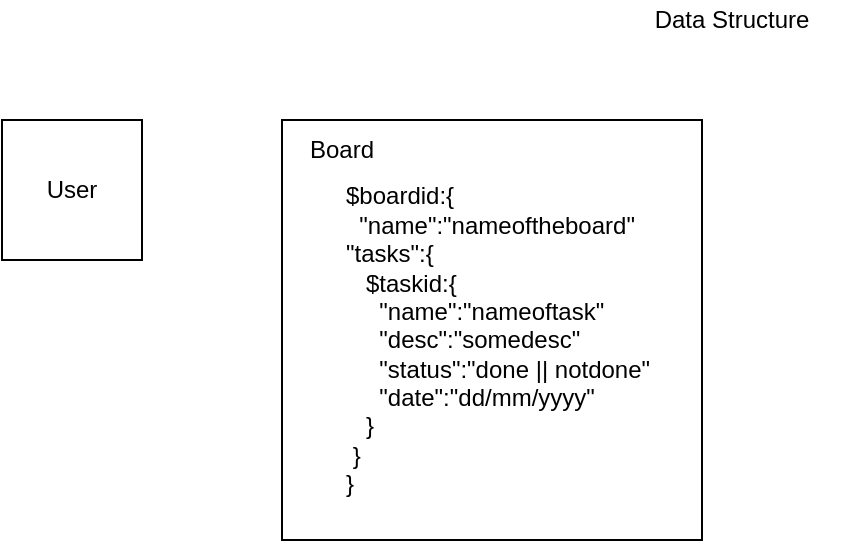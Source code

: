 <mxfile version="13.0.3" type="device"><diagram id="FGyOgX7Pyt3k7CmHpBle" name="Page-1"><mxGraphModel dx="571" dy="347" grid="1" gridSize="10" guides="1" tooltips="1" connect="1" arrows="1" fold="1" page="1" pageScale="1" pageWidth="850" pageHeight="1100" math="0" shadow="0"><root><mxCell id="0"/><mxCell id="1" parent="0"/><mxCell id="5hIdgHUdFLJUkqbxaHr5-1" value="" style="whiteSpace=wrap;html=1;aspect=fixed;" vertex="1" parent="1"><mxGeometry x="60" y="90" width="70" height="70" as="geometry"/></mxCell><mxCell id="5hIdgHUdFLJUkqbxaHr5-3" value="Data Structure" style="text;html=1;strokeColor=none;fillColor=none;align=center;verticalAlign=middle;whiteSpace=wrap;rounded=0;" vertex="1" parent="1"><mxGeometry x="365" y="30" width="120" height="20" as="geometry"/></mxCell><mxCell id="5hIdgHUdFLJUkqbxaHr5-4" value="User" style="text;html=1;strokeColor=none;fillColor=none;align=center;verticalAlign=middle;whiteSpace=wrap;rounded=0;" vertex="1" parent="1"><mxGeometry x="75" y="115" width="40" height="20" as="geometry"/></mxCell><mxCell id="5hIdgHUdFLJUkqbxaHr5-5" value="" style="verticalLabelPosition=bottom;verticalAlign=top;html=1;shape=mxgraph.basic.rect;fillColor2=none;strokeWidth=1;size=20;indent=5;" vertex="1" parent="1"><mxGeometry x="200" y="90" width="210" height="210" as="geometry"/></mxCell><mxCell id="5hIdgHUdFLJUkqbxaHr5-6" value="Board" style="text;html=1;strokeColor=none;fillColor=none;align=center;verticalAlign=middle;whiteSpace=wrap;rounded=0;" vertex="1" parent="1"><mxGeometry x="210" y="95" width="40" height="20" as="geometry"/></mxCell><mxCell id="5hIdgHUdFLJUkqbxaHr5-7" value="$boardid:{&lt;br&gt;&amp;nbsp; &quot;name&quot;:&quot;nameoftheboard&quot;&lt;br&gt;&quot;tasks&quot;:{&lt;br&gt;&amp;nbsp; &amp;nbsp;$taskid:{&lt;br&gt;&amp;nbsp; &amp;nbsp; &amp;nbsp;&quot;name&quot;:&quot;nameoftask&quot;&lt;br&gt;&amp;nbsp; &amp;nbsp; &amp;nbsp;&quot;desc&quot;:&quot;somedesc&quot;&lt;br&gt;&amp;nbsp; &amp;nbsp; &amp;nbsp;&quot;status&quot;:&quot;done || notdone&quot;&lt;br&gt;&amp;nbsp; &amp;nbsp; &amp;nbsp;&quot;date&quot;:&quot;dd/mm/yyyy&quot;&lt;br&gt;&amp;nbsp; &amp;nbsp;}&lt;br&gt;&amp;nbsp;}&lt;br&gt;}" style="text;html=1;strokeColor=none;fillColor=none;align=left;verticalAlign=middle;whiteSpace=wrap;rounded=0;" vertex="1" parent="1"><mxGeometry x="230" y="160" width="180" height="80" as="geometry"/></mxCell></root></mxGraphModel></diagram></mxfile>